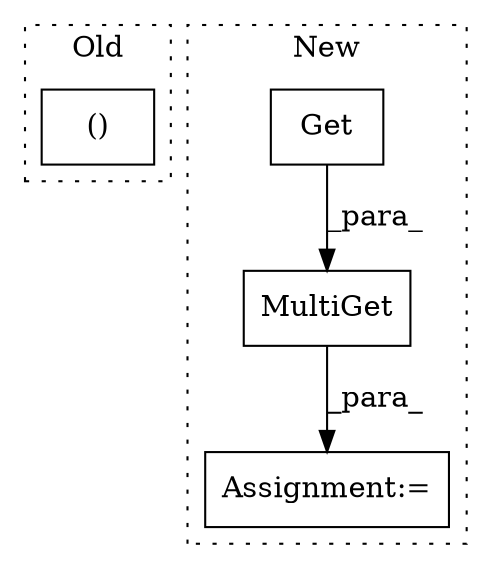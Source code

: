 digraph G {
subgraph cluster0 {
1 [label="()" a="106" s="5846" l="35" shape="box"];
label = "Old";
style="dotted";
}
subgraph cluster1 {
2 [label="MultiGet" a="32" s="5968,6098" l="9,1" shape="box"];
3 [label="Assignment:=" a="7" s="5966" l="2" shape="box"];
4 [label="Get" a="32" s="5977,6036" l="4,1" shape="box"];
label = "New";
style="dotted";
}
2 -> 3 [label="_para_"];
4 -> 2 [label="_para_"];
}